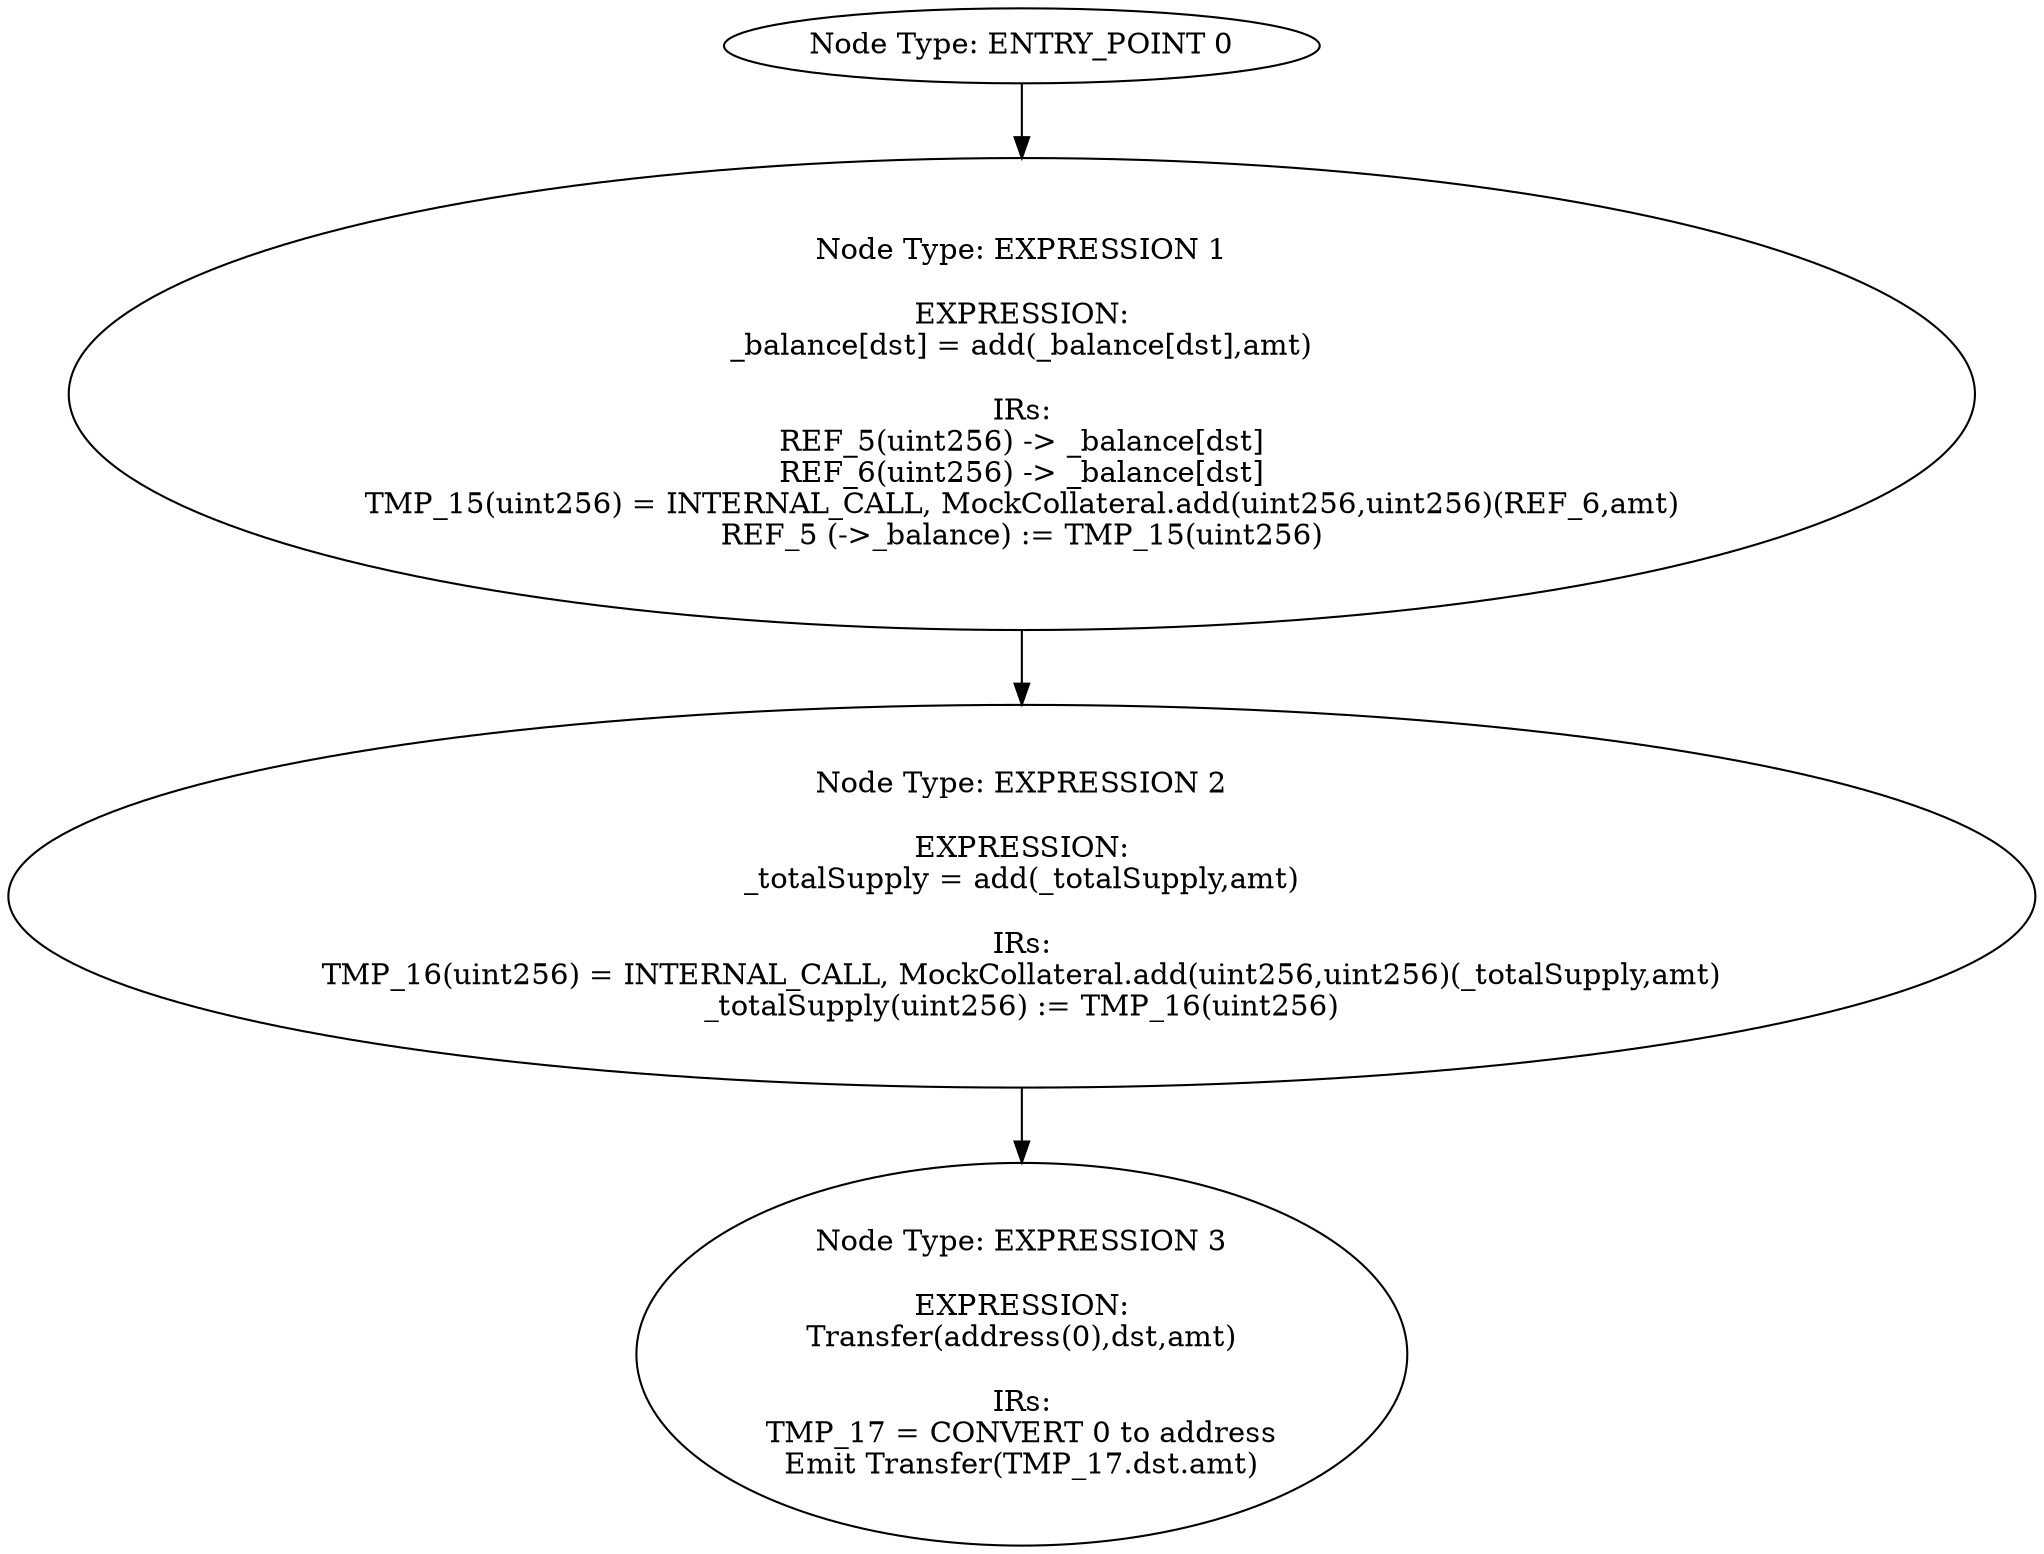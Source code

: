 digraph{
0[label="Node Type: ENTRY_POINT 0
"];
0->1;
1[label="Node Type: EXPRESSION 1

EXPRESSION:
_balance[dst] = add(_balance[dst],amt)

IRs:
REF_5(uint256) -> _balance[dst]
REF_6(uint256) -> _balance[dst]
TMP_15(uint256) = INTERNAL_CALL, MockCollateral.add(uint256,uint256)(REF_6,amt)
REF_5 (->_balance) := TMP_15(uint256)"];
1->2;
2[label="Node Type: EXPRESSION 2

EXPRESSION:
_totalSupply = add(_totalSupply,amt)

IRs:
TMP_16(uint256) = INTERNAL_CALL, MockCollateral.add(uint256,uint256)(_totalSupply,amt)
_totalSupply(uint256) := TMP_16(uint256)"];
2->3;
3[label="Node Type: EXPRESSION 3

EXPRESSION:
Transfer(address(0),dst,amt)

IRs:
TMP_17 = CONVERT 0 to address
Emit Transfer(TMP_17.dst.amt)"];
}
